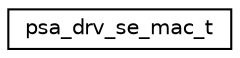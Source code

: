 digraph "Graphical Class Hierarchy"
{
 // LATEX_PDF_SIZE
  edge [fontname="Helvetica",fontsize="10",labelfontname="Helvetica",labelfontsize="10"];
  node [fontname="Helvetica",fontsize="10",shape=record];
  rankdir="LR";
  Node0 [label="psa_drv_se_mac_t",height=0.2,width=0.4,color="black", fillcolor="white", style="filled",URL="$structpsa__drv__se__mac__t.html",tooltip="A struct containing all of the function pointers needed to perform secure element MAC operations."];
}
